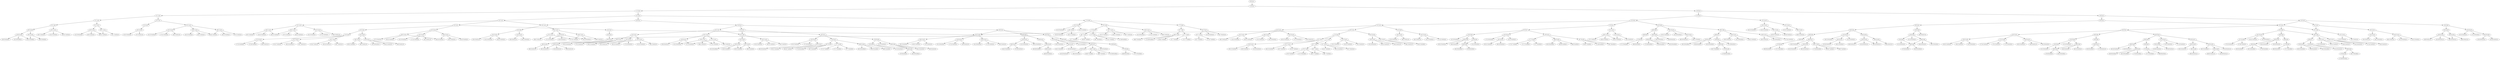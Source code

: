 strict digraph sapling0 {
overlap = none;
// 0:
1 [label="0 0 0 n:1"];
1 -> 35956
35956 [label="1 0 0 n:1"];
35956 -> 38799
35956 -> 36507
38799 [label="1 1 0 n:3"];
38799 -> 30983
38799 -> 30036
30983 [label="3 1 1 n:2"];
30983 -> 29135
30983 -> 28454
29135 [label="3 3 1 n:2"];
29135 -> 29208
29135 -> 28528
29208 [label="3 3 3 n:12"];
29208 -> 39366
39366 [label="15 3 3 n:12"];
39366 -> 65185
39366 -> 65184
65185 [label="15 15 3 h:(33,2)"];
65184 [label="27 3 3 h:(21,3)"];
28528 [label="5 3 1 n:11"];
28528 -> 40349
28528 -> 40348
28528 -> 40347
40349 [label="12 5 3 n:12"];
40349 -> 65216
40349 -> 65215
40349 -> 65214
65216 [label="15 12 5 h:(33,2)"];
65215 [label="17 12 3 h:(33,2)"];
65214 [label="24 5 3 h:(21,3)"];
40348 [label="14 5 1 n:11"];
40348 -> 65251
40348 -> 65250
40348 -> 65249
65251 [label="14 12 5 h:(33,2)"];
65250 [label="16 14 1 h:(33,2)"];
65249 [label="25 5 1 h:(22,3)"];
40347 [label="16 3 1 n:11"];
40347 -> 65285
40347 -> 65250
40347 -> 65284
65285 [label="16 12 3 h:(33,2)"];
65284 [label="27 3 1 h:(22,3)"];
28454 [label="5 1 1 n:4"];
28454 -> 28522
28454 -> 28521
28522 [label="5 5 1 n:8"];
28522 -> 42810
28522 -> 42809
42810 [label="9 5 5 n:10"];
42810 -> 61476
42810 -> 61475
61476 [label="15 9 5 n:10"];
61476 -> 67887
61476 -> 67886
61476 -> 67885
67887 [label="15 15 9 h:(30,2)"];
67886 [label="19 15 5 h:(30,2)"];
67885 [label="25 9 5 h:(20,3)"];
61475 [label="19 5 5 n:10"];
61475 -> 67886
61475 -> 67912
67912 [label="29 5 5 h:(20,3)"];
42809 [label="13 5 1 n:11"];
42809 -> 61524
42809 -> 61523
42809 -> 61522
61524 [label="13 12 5 h:(33,2)"];
61523 [label="16 13 1 h:(33,2)"];
61522 [label="24 5 1 h:(22,3)"];
28521 [label="9 1 1 n:11"];
28521 -> 42909
28521 -> 42908
42909 [label="12 9 1 n:11"];
42909 -> 65314
42909 -> 65313
42909 -> 65312
65314 [label="12 12 9 h:(33,2)"];
65313 [label="20 12 1 h:(33,2)"];
65312 [label="23 9 1 h:(22,3)"];
42908 [label="20 1 1 n:11"];
42908 -> 65313
42908 -> 65342
65342 [label="31 1 1 h:(22,3)"];
30036 [label="4 1 0 n:3"];
30036 -> 27718
30036 -> 27717
30036 -> 27459
27718 [label="4 3 1 n:1"];
27718 -> 48592
27718 -> 48231
27718 -> 47221
48592 [label="4 3 2 n:1"];
48592 -> 48923
48592 -> 48447
48592 -> 48076
48923 [label="4 3 3 n:4"];
48923 -> 48993
48923 -> 48992
48993 [label="7 4 3 n:10"];
48993 -> 61590
48993 -> 61589
48993 -> 61588
61590 [label="13 7 4 n:11"];
61590 -> 65371
61590 -> 65370
61590 -> 65369
65371 [label="15 13 7 h:(32,2)"];
65370 [label="18 13 4 h:(32,2)"];
65369 [label="24 7 4 h:(21,3)"];
61589 [label="14 7 3 n:12"];
61589 -> 65399
61589 -> 65398
61589 -> 65397
65399 [label="15 14 7 h:(31,2)"];
65398 [label="19 14 3 h:(31,2)"];
65397 [label="26 7 3 h:(21,3)"];
61588 [label="17 4 3 n:12"];
61588 -> 65427
61588 -> 65426
61588 -> 65425
65427 [label="17 15 4 h:(30,2)"];
65426 [label="17 16 3 h:(29,2)"];
65425 [label="29 4 3 h:(21,3)"];
48992 [label="8 3 3 n:10"];
48992 -> 62071
48992 -> 62070
62071 [label="13 8 3 n:11"];
62071 -> 65456
62071 -> 65455
62071 -> 65454
65456 [label="14 13 8 h:(32,2)"];
65455 [label="19 13 3 h:(32,2)"];
65454 [label="24 8 3 h:(21,3)"];
62070 [label="18 3 3 n:12"];
62070 -> 65480
62070 -> 65479
65480 [label="18 15 3 h:(30,2)"];
65479 [label="30 3 3 h:(21,3)"];
48447 [label="4 4 2 n:2"];
48447 -> 47165
48447 -> 46181
47165 [label="4 4 4 n:4"];
47165 -> 47216
47216 [label="8 4 4 n:10"];
47216 -> 62331
47216 -> 62330
62331 [label="14 8 4 n:10"];
62331 -> 67945
62331 -> 67944
62331 -> 67943
67945 [label="14 14 8 h:(31,2)"];
67944 [label="18 14 4 h:(31,2)"];
67943 [label="24 8 4 h:(21,3)"];
62330 [label="18 4 4 n:10"];
62330 -> 67944
62330 -> 67974
67974 [label="28 4 4 h:(21,3)"];
46181 [label="6 4 2 n:10"];
46181 -> 46247
46181 -> 46246
46181 -> 46245
46247 [label="12 6 4 n:11"];
46247 -> 65509
46247 -> 65508
46247 -> 65507
65509 [label="15 12 6 h:(33,2)"];
65508 [label="17 12 4 h:(33,2)"];
65507 [label="23 6 4 h:(22,3)"];
46246 [label="14 6 2 n:11"];
46246 -> 65541
46246 -> 65540
46246 -> 65539
65541 [label="14 13 6 h:(33,2)"];
65540 [label="17 14 2 h:(33,2)"];
65539 [label="25 6 2 h:(22,3)"];
46245 [label="16 4 2 n:11"];
46245 -> 65573
46245 -> 65572
46245 -> 65571
65573 [label="16 13 4 h:(33,2)"];
65572 [label="16 15 2 h:(33,2)"];
65571 [label="27 4 2 h:(22,3)"];
48076 [label="5 3 2 n:11"];
48076 -> 48144
48076 -> 48143
48076 -> 48142
48144 [label="13 5 3 n:12"];
48144 -> 65607
48144 -> 65606
48144 -> 65605
65607 [label="15 13 5 h:(33,2)"];
65606 [label="17 13 3 h:(33,2)"];
65605 [label="25 5 3 h:(21,3)"];
48143 [label="14 5 2 n:11"];
48143 -> 65642
48143 -> 65641
48143 -> 65640
65642 [label="14 13 5 h:(33,2)"];
65641 [label="16 14 2 h:(33,2)"];
65640 [label="25 5 2 h:(22,3)"];
48142 [label="16 3 2 n:11"];
48142 -> 65676
48142 -> 65641
48142 -> 65675
65676 [label="16 13 3 h:(33,2)"];
65675 [label="27 3 2 h:(22,3)"];
48231 [label="4 4 1 n:2"];
48231 -> 47091
48231 -> 46027
47091 [label="4 4 3 n:9"];
47091 -> 47152
47091 -> 47151
47152 [label="12 4 4 n:12"];
47152 -> 65704
47152 -> 65703
65704 [label="16 12 4 h:(33,2)"];
65703 [label="24 4 4 h:(21,3)"];
47151 [label="13 4 3 n:12"];
47151 -> 65741
47151 -> 65740
47151 -> 65739
65741 [label="15 13 4 h:(33,2)"];
65740 [label="16 13 3 h:(33,2)"];
65739 [label="25 4 3 h:(21,3)"];
46027 [label="6 4 1 n:11"];
46027 -> 46089
46027 -> 46088
46027 -> 46087
46089 [label="12 6 4 n:11"];
46089 -> 65770
46089 -> 65769
46089 -> 65768
65770 [label="15 12 6 h:(33,2)"];
65769 [label="17 12 4 h:(33,2)"];
65768 [label="23 6 4 h:(22,3)"];
46088 [label="15 6 1 n:11"];
46088 -> 65770
46088 -> 65798
46088 -> 65797
65798 [label="17 15 1 h:(33,2)"];
65797 [label="26 6 1 h:(22,3)"];
46087 [label="17 4 1 n:11"];
46087 -> 65769
46087 -> 65798
46087 -> 65825
65825 [label="28 4 1 h:(22,3)"];
47221 [label="5 3 1 n:11"];
47221 -> 47289
47221 -> 47288
47221 -> 47287
47289 [label="12 5 3 n:12"];
47289 -> 65856
47289 -> 65855
47289 -> 65854
65856 [label="15 12 5 h:(33,2)"];
65855 [label="17 12 3 h:(33,2)"];
65854 [label="24 5 3 h:(21,3)"];
47288 [label="14 5 1 n:11"];
47288 -> 65891
47288 -> 65890
47288 -> 65889
65891 [label="14 12 5 h:(33,2)"];
65890 [label="16 14 1 h:(33,2)"];
65889 [label="25 5 1 h:(22,3)"];
47287 [label="16 3 1 n:11"];
47287 -> 65925
47287 -> 65890
47287 -> 65924
65925 [label="16 12 3 h:(33,2)"];
65924 [label="27 3 1 h:(22,3)"];
27717 [label="4 4 0 n:1"];
27717 -> 48231
27717 -> 50946
50946 [label="5 4 0 n:1"];
50946 -> 47844
50946 -> 51379
50946 -> 51157
47844 [label="5 4 1 n:1"];
47844 -> 47993
47844 -> 47926
47844 -> 47683
47993 [label="5 4 2 n:11"];
47993 -> 48058
47993 -> 48057
47993 -> 48056
48058 [label="13 5 4 n:12"];
48058 -> 65956
48058 -> 65955
48058 -> 65954
65956 [label="16 13 5 h:(32,2)"];
65955 [label="17 13 4 h:(32,2)"];
65954 [label="25 5 4 h:(21,3)"];
48057 [label="15 5 2 n:11"];
48057 -> 65988
48057 -> 65987
48057 -> 65986
65988 [label="15 13 5 h:(33,2)"];
65987 [label="16 15 2 h:(33,2)"];
65986 [label="26 5 2 h:(22,3)"];
48056 [label="16 4 2 n:11"];
48056 -> 66019
48056 -> 65987
48056 -> 66018
66019 [label="16 13 4 h:(33,2)"];
66018 [label="27 4 2 h:(22,3)"];
47926 [label="5 5 1 n:8"];
47926 -> 47980
47926 -> 47979
47980 [label="9 5 5 n:10"];
47980 -> 62392
47980 -> 62391
62392 [label="15 9 5 n:10"];
62392 -> 68004
62392 -> 68003
62392 -> 68002
68004 [label="15 15 9 h:(30,2)"];
68003 [label="19 15 5 h:(30,2)"];
68002 [label="25 9 5 h:(20,3)"];
62391 [label="19 5 5 n:10"];
62391 -> 68003
62391 -> 68029
68029 [label="29 5 5 h:(20,3)"];
47979 [label="13 5 1 n:11"];
47979 -> 62440
47979 -> 62439
47979 -> 62438
62440 [label="13 12 5 h:(33,2)"];
62439 [label="16 13 1 h:(33,2)"];
62438 [label="24 5 1 h:(22,3)"];
47683 [label="6 4 1 n:11"];
47683 -> 47745
47683 -> 47744
47683 -> 47743
47745 [label="12 6 4 n:11"];
47745 -> 66048
47745 -> 66047
47745 -> 66046
66048 [label="15 12 6 h:(33,2)"];
66047 [label="17 12 4 h:(33,2)"];
66046 [label="23 6 4 h:(22,3)"];
47744 [label="15 6 1 n:11"];
47744 -> 66048
47744 -> 66076
47744 -> 66075
66076 [label="17 15 1 h:(33,2)"];
66075 [label="26 6 1 h:(22,3)"];
47743 [label="17 4 1 n:11"];
47743 -> 66047
47743 -> 66076
47743 -> 66102
66102 [label="28 4 1 h:(22,3)"];
51379 [label="5 5 0 n:1"];
51379 -> 47926
51379 -> 51305
51305 [label="6 5 0 n:7"];
51305 -> 51371
51305 -> 51370
51305 -> 51369
51371 [label="7 6 5 n:11"];
51371 -> 62499
51371 -> 62498
51371 -> 62497
62499 [label="16 7 6 n:10"];
62499 -> 68062
62499 -> 68061
62499 -> 68060
68062 [label="16 16 7 h:(29,2)"];
68061 [label="17 16 6 h:(29,2)"];
68060 [label="26 7 6 h:(20,3)"];
62498 [label="17 7 5 n:10"];
62498 -> 68092
62498 -> 68091
62498 -> 68090
68092 [label="17 15 7 h:(30,2)"];
68091 [label="17 17 5 h:(28,2)"];
68090 [label="27 7 5 h:(20,3)"];
62497 [label="18 6 5 n:10"];
62497 -> 68122
62497 -> 68121
62497 -> 68120
68122 [label="18 15 6 h:(30,2)"];
68121 [label="18 16 5 h:(29,2)"];
68120 [label="28 6 5 h:(20,3)"];
51370 [label="12 6 0 n:6"];
51370 -> 62565
51370 -> 62564
51370 -> 62563
62565 [label="12 6 6 n:6"];
62565 -> 66140
62565 -> 66139
66140 [label="12 12 6 h:(33,2)"];
66139 [label="18 6 6 n:9"];
66139 -> 68153
66139 -> 68152
68153 [label="18 15 6 h:(30,2)"];
68152 [label="27 6 6 h:(20,3)"];
62564 [label="12 12 0 h:(33,2)"];
62563 [label="18 6 0 n:6"];
62563 -> 66139
62563 -> 66178
62563 -> 66177
66178 [label="18 12 0 h:(33,2)"];
66177 [label="24 6 0 h:(23,3)"];
51369 [label="13 5 0 n:12"];
51369 -> 62597
51369 -> 62596
51369 -> 62595
62597 [label="13 12 5 h:(33,2)"];
62596 [label="17 13 0 h:(33,2)"];
62595 [label="25 5 0 n:21"];
62595 -> 68174
62595 -> 68173
68174 [label="25 21 5 h:(24,2)"];
68173 [label="26 25 0 h:(23,2)"];
51157 [label="6 4 0 n:2"];
51157 -> 46181
51157 -> 50761
51157 -> 50543
50761 [label="6 6 0 n:6"];
50761 -> 50815
50761 -> 50814
50815 [label="6 6 6 n:12"];
50815 -> 62645
62645 [label="18 6 6 n:10"];
62645 -> 68202
62645 -> 68201
68202 [label="18 16 6 h:(29,2)"];
68201 [label="28 6 6 n:19"];
68201 -> 69677
69677 [label="28 25 6 h:(20,2)"];
50814 [label="12 6 0 n:12"];
50814 -> 62690
50814 -> 62689
50814 -> 62688
62690 [label="12 12 6 h:(33,2)"];
62689 [label="18 12 0 h:(33,2)"];
62688 [label="24 6 0 n:21"];
62688 -> 68223
62688 -> 68222
68223 [label="24 21 6 h:(24,2)"];
68222 [label="27 24 0 h:(23,2)"];
50543 [label="8 4 0 n:4"];
50543 -> 47216
50543 -> 50611
50543 -> 50610
50611 [label="8 8 0 n:8"];
50611 -> 62749
50611 -> 62748
62749 [label="8 8 8 n:9"];
62749 -> 66217
66217 [label="17 8 8 n:9"];
66217 -> 69373
66217 -> 69372
69373 [label="17 17 8 h:(28,2)"];
69372 [label="26 8 8 h:(19,3)"];
62748 [label="16 8 0 n:7"];
62748 -> 66255
62748 -> 66254
62748 -> 66253
66255 [label="16 8 7 n:10"];
66255 -> 68253
66255 -> 68252
66255 -> 68251
68253 [label="17 16 8 h:(29,2)"];
68252 [label="18 16 7 h:(29,2)"];
68251 [label="26 8 7 h:(19,3)"];
66254 [label="16 15 0 h:(33,2)"];
66253 [label="23 8 0 n:22"];
66253 -> 68269
66253 -> 68268
68269 [label="23 22 8 h:(23,2)"];
68268 [label="30 23 0 h:(23,2)"];
50610 [label="12 4 0 n:12"];
50610 -> 62799
50610 -> 62798
50610 -> 62797
62799 [label="12 12 4 h:(33,2)"];
62798 [label="16 12 0 h:(33,2)"];
62797 [label="24 4 0 n:21"];
62797 -> 68294
62797 -> 68293
68294 [label="24 21 4 h:(24,2)"];
68293 [label="25 24 0 h:(23,2)"];
27459 [label="7 1 0 n:6"];
27459 -> 51517
27459 -> 51516
27459 -> 51515
51517 [label="7 6 1 n:6"];
51517 -> 62889
51517 -> 62888
51517 -> 62887
62889 [label="7 7 6 n:10"];
62889 -> 66307
62889 -> 66306
66307 [label="16 7 7 n:11"];
66307 -> 68321
66307 -> 68320
68321 [label="18 16 7 h:(29,2)"];
68320 [label="27 7 7 h:(19,3)"];
66306 [label="17 7 6 n:9"];
66306 -> 68355
66306 -> 68354
66306 -> 68353
68355 [label="17 15 7 h:(30,2)"];
68354 [label="17 16 6 h:(29,2)"];
68353 [label="26 7 6 h:(20,3)"];
62888 [label="12 7 1 n:11"];
62888 -> 66356
62888 -> 66355
62888 -> 66354
66356 [label="12 12 7 h:(33,2)"];
66355 [label="18 12 1 h:(33,2)"];
66354 [label="23 7 1 h:(22,3)"];
62887 [label="13 6 1 n:11"];
62887 -> 66391
62887 -> 66390
62887 -> 66389
66391 [label="13 12 6 h:(33,2)"];
66390 [label="17 13 1 h:(33,2)"];
66389 [label="24 6 1 h:(22,3)"];
51516 [label="7 7 0 n:8"];
51516 -> 62935
51516 -> 62934
62935 [label="8 7 7 n:9"];
62935 -> 66440
62935 -> 66439
66440 [label="16 8 7 n:10"];
66440 -> 68385
66440 -> 68384
66440 -> 68383
68385 [label="17 16 8 h:(29,2)"];
68384 [label="18 16 7 h:(29,2)"];
68383 [label="26 8 7 h:(19,3)"];
66439 [label="17 7 7 n:10"];
66439 -> 68413
66439 -> 68412
68413 [label="17 17 7 h:(28,2)"];
68412 [label="27 7 7 h:(19,3)"];
62934 [label="15 7 0 n:7"];
62934 -> 66445
62934 -> 66483
62934 -> 66482
66445 [label="15 7 7 n:10"];
66445 -> 68441
66445 -> 68440
68441 [label="17 15 7 h:(30,2)"];
68440 [label="25 7 7 h:(20,3)"];
66483 [label="15 14 0 h:(33,2)"];
66482 [label="22 7 0 h:(23,3)"];
51515 [label="13 1 0 n:12"];
51515 -> 63099
51515 -> 63098
51515 -> 63097
63099 [label="13 12 1 h:(33,2)"];
63098 [label="13 13 0 h:(33,2)"];
63097 [label="25 1 0 n:21"];
63097 -> 68470
63097 -> 68469
68470 [label="25 21 1 h:(24,2)"];
68469 [label="25 22 0 h:(23,2)"];
36507 [label="2 0 0 n:2"];
36507 -> 35661
36507 -> 33863
35661 [label="2 2 0 n:3"];
35661 -> 29308
35661 -> 28365
29308 [label="3 2 2 n:12"];
29308 -> 29364
29308 -> 29363
29364 [label="14 3 2 n:11"];
29364 -> 63462
29364 -> 63461
29364 -> 63460
63462 [label="14 13 3 h:(33,2)"];
63461 [label="14 14 2 h:(33,2)"];
63460 [label="25 3 2 n:21"];
63460 -> 68495
63460 -> 68494
68495 [label="25 23 3 h:(22,2)"];
68494 [label="25 24 2 h:(22,2)"];
29363 [label="15 2 2 n:11"];
29363 -> 63500
29363 -> 63499
63500 [label="15 13 2 h:(33,2)"];
63499 [label="26 2 2 n:21"];
63499 -> 68514
68514 [label="26 23 2 h:(22,2)"];
28365 [label="5 2 0 n:3"];
28365 -> 28447
28365 -> 28446
28365 -> 28445
28447 [label="5 3 2 n:1"];
28447 -> 47021
28447 -> 46777
28447 -> 46258
47021 [label="5 3 3 n:9"];
47021 -> 47080
47021 -> 47079
47080 [label="12 5 3 n:12"];
47080 -> 66518
47080 -> 66517
47080 -> 66516
66518 [label="15 12 5 h:(33,2)"];
66517 [label="17 12 3 h:(33,2)"];
66516 [label="24 5 3 h:(21,3)"];
47079 [label="14 3 3 n:12"];
47079 -> 66550
47079 -> 66549
66550 [label="15 14 3 h:(33,2)"];
66549 [label="26 3 3 h:(21,3)"];
46777 [label="5 4 2 n:11"];
46777 -> 46842
46777 -> 46841
46777 -> 46840
46842 [label="13 5 4 n:12"];
46842 -> 66581
46842 -> 66580
46842 -> 66579
66581 [label="16 13 5 h:(32,2)"];
66580 [label="17 13 4 h:(32,2)"];
66579 [label="25 5 4 h:(21,3)"];
46841 [label="15 5 2 n:11"];
46841 -> 66613
46841 -> 66612
46841 -> 66611
66613 [label="15 13 5 h:(33,2)"];
66612 [label="16 15 2 h:(33,2)"];
66611 [label="26 5 2 h:(22,3)"];
46840 [label="16 4 2 n:11"];
46840 -> 66644
46840 -> 66612
46840 -> 66643
66644 [label="16 13 4 h:(33,2)"];
66643 [label="27 4 2 h:(22,3)"];
46258 [label="6 3 2 n:1"];
46258 -> 46340
46258 -> 46181
46258 -> 45945
46340 [label="6 3 3 n:10"];
46340 -> 46394
46340 -> 46393
46394 [label="13 6 3 n:12"];
46394 -> 66675
46394 -> 66674
46394 -> 66673
66675 [label="15 13 6 h:(32,2)"];
66674 [label="18 13 3 h:(32,2)"];
66673 [label="25 6 3 h:(21,3)"];
46393 [label="16 3 3 n:12"];
46393 -> 66703
46393 -> 66702
66703 [label="16 15 3 h:(30,2)"];
66702 [label="28 3 3 h:(21,3)"];
45945 [label="7 3 2 n:5"];
45945 -> 46021
45945 -> 46020
45945 -> 46019
46021 [label="7 7 3 n:5"];
46021 -> 63560
46021 -> 63559
63560 [label="8 7 7 n:10"];
63560 -> 66749
63560 -> 66748
66749 [label="17 8 7 n:10"];
66749 -> 69403
66749 -> 69402
66749 -> 69401
69403 [label="17 17 8 h:(28,2)"];
69402 [label="18 17 7 h:(28,2)"];
69401 [label="27 8 7 h:(19,3)"];
66748 [label="18 7 7 n:10"];
66748 -> 69402
66748 -> 69428
69428 [label="28 7 7 h:(19,3)"];
63559 [label="12 7 3 n:11"];
63559 -> 66795
63559 -> 66794
63559 -> 66793
66795 [label="14 12 7 h:(33,2)"];
66794 [label="18 12 3 h:(33,2)"];
66793 [label="23 7 3 h:(22,3)"];
46020 [label="8 7 2 n:5"];
46020 -> 63560
46020 -> 63626
46020 -> 63625
63626 [label="12 8 2 n:11"];
63626 -> 66824
63626 -> 66823
63626 -> 66822
66824 [label="13 12 8 h:(33,2)"];
66823 [label="19 12 2 h:(33,2)"];
66822 [label="23 8 2 h:(22,3)"];
63625 [label="13 7 2 n:11"];
63625 -> 66856
63625 -> 66855
63625 -> 66854
66856 [label="13 13 7 h:(33,2)"];
66855 [label="18 13 2 h:(33,2)"];
66854 [label="24 7 2 h:(22,3)"];
46019 [label="12 3 2 n:11"];
46019 -> 63672
46019 -> 63671
46019 -> 63670
63672 [label="13 12 3 h:(33,2)"];
63671 [label="14 12 2 h:(33,2)"];
63670 [label="23 3 2 h:(22,3)"];
28446 [label="5 5 0 n:1"];
28446 -> 46644
28446 -> 50688
46644 [label="5 5 1 n:11"];
46644 -> 46693
46644 -> 46692
46693 [label="12 5 5 n:11"];
46693 -> 66883
46693 -> 66882
66883 [label="16 12 5 h:(33,2)"];
66882 [label="23 5 5 h:(22,3)"];
46692 [label="16 5 1 n:11"];
46692 -> 66883
46692 -> 66910
46692 -> 66909
66910 [label="16 16 1 h:(33,2)"];
66909 [label="27 5 1 h:(22,3)"];
50688 [label="6 5 0 n:7"];
50688 -> 50754
50688 -> 50753
50688 -> 50752
50754 [label="7 6 5 n:11"];
50754 -> 63731
50754 -> 63730
50754 -> 63729
63731 [label="16 7 6 n:10"];
63731 -> 68547
63731 -> 68546
63731 -> 68545
68547 [label="16 16 7 h:(29,2)"];
68546 [label="17 16 6 h:(29,2)"];
68545 [label="26 7 6 h:(20,3)"];
63730 [label="17 7 5 n:10"];
63730 -> 68577
63730 -> 68576
63730 -> 68575
68577 [label="17 15 7 h:(30,2)"];
68576 [label="17 17 5 h:(28,2)"];
68575 [label="27 7 5 h:(20,3)"];
63729 [label="18 6 5 n:10"];
63729 -> 68607
63729 -> 68606
63729 -> 68605
68607 [label="18 15 6 h:(30,2)"];
68606 [label="18 16 5 h:(29,2)"];
68605 [label="28 6 5 h:(20,3)"];
50753 [label="12 6 0 n:6"];
50753 -> 63797
50753 -> 63796
50753 -> 63795
63797 [label="12 6 6 n:6"];
63797 -> 66948
63797 -> 66947
66948 [label="12 12 6 h:(33,2)"];
66947 [label="18 6 6 n:9"];
66947 -> 68638
66947 -> 68637
68638 [label="18 15 6 h:(30,2)"];
68637 [label="27 6 6 h:(20,3)"];
63796 [label="12 12 0 h:(33,2)"];
63795 [label="18 6 0 n:6"];
63795 -> 66947
63795 -> 66986
63795 -> 66985
66986 [label="18 12 0 h:(33,2)"];
66985 [label="24 6 0 h:(23,3)"];
50752 [label="13 5 0 n:12"];
50752 -> 63829
50752 -> 63828
50752 -> 63827
63829 [label="13 12 5 h:(33,2)"];
63828 [label="17 13 0 h:(33,2)"];
63827 [label="25 5 0 n:21"];
63827 -> 68659
63827 -> 68658
68659 [label="25 21 5 h:(24,2)"];
68658 [label="26 25 0 h:(23,2)"];
28445 [label="8 2 0 n:6"];
28445 -> 54675
28445 -> 54674
28445 -> 54673
54675 [label="8 6 2 n:6"];
54675 -> 63907
54675 -> 63906
54675 -> 63905
63907 [label="8 8 6 n:7"];
63907 -> 67041
63907 -> 67040
67041 [label="13 8 8 n:5"];
67041 -> 68694
67041 -> 68693
68694 [label="13 13 8 h:(32,2)"];
68693 [label="18 8 8 n:9"];
68693 -> 69457
68693 -> 69456
69457 [label="18 17 8 h:(28,2)"];
69456 [label="27 8 8 n:18"];
69456 -> 69695
69695 [label="27 26 8 h:(19,2)"];
67040 [label="15 8 6 n:10"];
67040 -> 68724
67040 -> 68723
67040 -> 68722
68724 [label="16 15 8 h:(30,2)"];
68723 [label="18 15 6 h:(30,2)"];
68722 [label="25 8 6 h:(20,3)"];
63906 [label="12 8 2 n:11"];
63906 -> 67075
63906 -> 67074
63906 -> 67073
67075 [label="13 12 8 h:(33,2)"];
67074 [label="19 12 2 h:(33,2)"];
67073 [label="23 8 2 h:(22,3)"];
63905 [label="14 6 2 n:11"];
63905 -> 67107
63905 -> 67106
63905 -> 67105
67107 [label="14 13 6 h:(33,2)"];
67106 [label="17 14 2 h:(33,2)"];
67105 [label="25 6 2 h:(22,3)"];
54674 [label="8 8 0 n:8"];
54674 -> 63949
54674 -> 63948
63949 [label="8 8 8 n:9"];
63949 -> 67144
67144 [label="17 8 8 n:9"];
67144 -> 69496
67144 -> 69495
69496 [label="17 17 8 h:(28,2)"];
69495 [label="26 8 8 h:(19,3)"];
63948 [label="16 8 0 n:6"];
63948 -> 67186
63948 -> 67185
63948 -> 67184
67186 [label="16 8 6 n:9"];
67186 -> 68758
67186 -> 68757
67186 -> 68756
68758 [label="16 15 8 h:(30,2)"];
68757 [label="17 16 6 h:(29,2)"];
68756 [label="25 8 6 h:(20,3)"];
67185 [label="16 14 0 h:(33,2)"];
67184 [label="22 8 0 h:(23,3)"];
54673 [label="14 2 0 n:12"];
54673 -> 63997
54673 -> 63996
54673 -> 63995
63997 [label="14 12 2 h:(33,2)"];
63996 [label="14 14 0 h:(33,2)"];
63995 [label="26 2 0 n:21"];
63995 -> 68783
63995 -> 68782
68783 [label="26 21 2 h:(24,2)"];
68782 [label="26 23 0 h:(23,2)"];
33863 [label="4 0 0 n:2"];
33863 -> 32650
33863 -> 32067
32650 [label="4 2 0 n:2"];
32650 -> 31991
32650 -> 31895
32650 -> 31629
31991 [label="4 2 2 n:2"];
31991 -> 56026
31991 -> 55646
56026 [label="4 4 2 n:11"];
56026 -> 56079
56026 -> 56078
56079 [label="13 4 4 n:12"];
56079 -> 67216
56079 -> 67215
67216 [label="16 13 4 h:(33,2)"];
67215 [label="25 4 4 h:(21,3)"];
56078 [label="15 4 2 n:11"];
56078 -> 67251
56078 -> 67250
56078 -> 67249
67251 [label="15 13 4 h:(33,2)"];
67250 [label="15 15 2 h:(33,2)"];
67249 [label="26 4 2 h:(22,3)"];
55646 [label="6 2 2 n:6"];
55646 -> 55710
55646 -> 55709
55710 [label="8 6 2 n:6"];
55710 -> 64079
55710 -> 64078
55710 -> 64077
64079 [label="8 8 6 n:7"];
64079 -> 67304
64079 -> 67303
67304 [label="13 8 8 n:5"];
67304 -> 68818
67304 -> 68817
68818 [label="13 13 8 h:(32,2)"];
68817 [label="18 8 8 n:9"];
68817 -> 69525
68817 -> 69524
69525 [label="18 17 8 h:(28,2)"];
69524 [label="27 8 8 n:18"];
69524 -> 69713
69713 [label="27 26 8 h:(19,2)"];
67303 [label="15 8 6 n:10"];
67303 -> 68848
67303 -> 68847
67303 -> 68846
68848 [label="16 15 8 h:(30,2)"];
68847 [label="18 15 6 h:(30,2)"];
68846 [label="25 8 6 h:(20,3)"];
64078 [label="12 8 2 n:11"];
64078 -> 67338
64078 -> 67337
64078 -> 67336
67338 [label="13 12 8 h:(33,2)"];
67337 [label="19 12 2 h:(33,2)"];
67336 [label="23 8 2 h:(22,3)"];
64077 [label="14 6 2 n:11"];
64077 -> 67370
64077 -> 67369
64077 -> 67368
67370 [label="14 13 6 h:(33,2)"];
67369 [label="17 14 2 h:(33,2)"];
67368 [label="25 6 2 h:(22,3)"];
55709 [label="12 2 2 n:11"];
55709 -> 64120
55709 -> 64119
64120 [label="13 12 2 h:(33,2)"];
64119 [label="23 2 2 h:(22,3)"];
31895 [label="4 4 0 n:8"];
31895 -> 57220
31895 -> 57219
57220 [label="8 4 4 n:10"];
57220 -> 64170
57220 -> 64169
64170 [label="14 8 4 n:10"];
64170 -> 68881
64170 -> 68880
64170 -> 68879
68881 [label="14 14 8 h:(31,2)"];
68880 [label="18 14 4 h:(31,2)"];
68879 [label="24 8 4 h:(21,3)"];
64169 [label="18 4 4 n:10"];
64169 -> 68880
64169 -> 68910
68910 [label="28 4 4 h:(21,3)"];
57219 [label="12 4 0 n:13"];
57219 -> 64211
57219 -> 64210
57219 -> 64209
64211 [label="13 12 4 h:(33,2)"];
64210 [label="17 12 0 h:(33,2)"];
64209 [label="25 4 0 n:20"];
64209 -> 68936
64209 -> 68935
68936 [label="25 20 4 h:(25,2)"];
68935 [label="25 24 0 h:(23,2)"];
31629 [label="6 2 0 n:2"];
31629 -> 55646
31629 -> 58074
31629 -> 59674
58074 [label="6 4 0 n:2"];
58074 -> 55787
58074 -> 58221
58074 -> 58146
55787 [label="6 4 2 n:11"];
55787 -> 55849
55787 -> 55848
55787 -> 55847
55849 [label="13 6 4 n:12"];
55849 -> 67398
55849 -> 67397
55849 -> 67396
67398 [label="16 13 6 h:(32,2)"];
67397 [label="18 13 4 h:(32,2)"];
67396 [label="25 6 4 h:(21,3)"];
55848 [label="15 6 2 n:10"];
55848 -> 67431
55848 -> 67430
55848 -> 67429
67431 [label="15 12 6 h:(33,2)"];
67430 [label="16 15 2 h:(33,2)"];
67429 [label="25 6 2 h:(22,3)"];
55847 [label="17 4 2 n:10"];
55847 -> 67464
55847 -> 67463
55847 -> 67462
67464 [label="17 12 4 h:(33,2)"];
67463 [label="17 14 2 h:(33,2)"];
67462 [label="27 4 2 h:(22,3)"];
58221 [label="6 6 0 n:6"];
58221 -> 58275
58221 -> 58274
58275 [label="6 6 6 n:8"];
58275 -> 64268
64268 [label="14 6 6 n:11"];
64268 -> 68963
64268 -> 68962
68963 [label="17 14 6 h:(31,2)"];
68962 [label="25 6 6 h:(20,3)"];
58274 [label="12 6 0 n:6"];
58274 -> 64272
58274 -> 64322
58274 -> 64321
64272 [label="12 6 6 n:6"];
64272 -> 67502
64272 -> 67501
67502 [label="12 12 6 h:(33,2)"];
67501 [label="18 6 6 n:9"];
67501 -> 68994
67501 -> 68993
68994 [label="18 15 6 h:(30,2)"];
68993 [label="27 6 6 h:(20,3)"];
64322 [label="12 12 0 h:(33,2)"];
64321 [label="18 6 0 n:6"];
64321 -> 67501
64321 -> 67540
64321 -> 67539
67540 [label="18 12 0 h:(33,2)"];
67539 [label="24 6 0 h:(23,3)"];
58146 [label="8 4 0 n:4"];
58146 -> 56146
58146 -> 58214
58146 -> 58213
56146 [label="8 4 4 n:11"];
56146 -> 64371
56146 -> 64370
64371 [label="15 8 4 n:10"];
64371 -> 69024
64371 -> 69023
64371 -> 69022
69024 [label="15 14 8 h:(31,2)"];
69023 [label="18 15 4 h:(30,2)"];
69022 [label="25 8 4 n:20"];
69022 -> 69551
69022 -> 69550
69551 [label="25 24 8 h:(21,2)"];
69550 [label="28 25 4 h:(21,2)"];
64370 [label="19 4 4 n:10"];
64370 -> 69055
64370 -> 69054
69055 [label="19 14 4 h:(31,2)"];
69054 [label="29 4 4 n:20"];
69054 -> 69567
69567 [label="29 24 4 h:(21,2)"];
58214 [label="8 8 0 n:8"];
58214 -> 64430
58214 -> 64429
64430 [label="8 8 8 n:9"];
64430 -> 67579
67579 [label="17 8 8 n:9"];
67579 -> 69598
67579 -> 69597
69598 [label="17 17 8 h:(28,2)"];
69597 [label="26 8 8 h:(19,3)"];
64429 [label="16 8 0 n:6"];
64429 -> 67621
64429 -> 67620
64429 -> 67619
67621 [label="16 8 6 n:9"];
67621 -> 69092
67621 -> 69091
67621 -> 69090
69092 [label="16 15 8 h:(30,2)"];
69091 [label="17 16 6 h:(29,2)"];
69090 [label="25 8 6 h:(20,3)"];
67620 [label="16 14 0 h:(33,2)"];
67619 [label="22 8 0 h:(23,3)"];
58213 [label="12 4 0 n:13"];
58213 -> 64476
58213 -> 64475
58213 -> 64474
64476 [label="13 12 4 h:(33,2)"];
64475 [label="17 12 0 h:(33,2)"];
64474 [label="25 4 0 n:20"];
64474 -> 69118
64474 -> 69117
69118 [label="25 20 4 h:(25,2)"];
69117 [label="25 24 0 h:(23,2)"];
59674 [label="8 2 0 n:6"];
59674 -> 55710
59674 -> 59740
59674 -> 59739
59740 [label="8 8 0 n:8"];
59740 -> 64545
59740 -> 64544
64545 [label="8 8 8 n:9"];
64545 -> 67658
67658 [label="17 8 8 n:9"];
67658 -> 69629
67658 -> 69628
69629 [label="17 17 8 h:(28,2)"];
69628 [label="26 8 8 h:(19,3)"];
64544 [label="16 8 0 n:6"];
64544 -> 67700
64544 -> 67699
64544 -> 67698
67700 [label="16 8 6 n:9"];
67700 -> 69152
67700 -> 69151
67700 -> 69150
69152 [label="16 15 8 h:(30,2)"];
69151 [label="17 16 6 h:(29,2)"];
69150 [label="25 8 6 h:(20,3)"];
67699 [label="16 14 0 h:(33,2)"];
67698 [label="22 8 0 h:(23,3)"];
59739 [label="14 2 0 n:13"];
59739 -> 64589
59739 -> 64588
59739 -> 64587
64589 [label="14 13 2 h:(33,2)"];
64588 [label="15 14 0 h:(33,2)"];
64587 [label="27 2 0 n:20"];
64587 -> 69178
64587 -> 69177
69178 [label="27 20 2 h:(25,2)"];
69177 [label="27 22 0 h:(23,2)"];
32067 [label="6 0 0 n:2"];
32067 -> 31629
32067 -> 31537
31537 [label="8 0 0 n:4"];
31537 -> 57367
31537 -> 60878
57367 [label="8 4 0 n:4"];
57367 -> 57436
57367 -> 57435
57367 -> 57434
57436 [label="8 4 4 n:10"];
57436 -> 64661
57436 -> 64660
64661 [label="14 8 4 n:10"];
64661 -> 69211
64661 -> 69210
64661 -> 69209
69211 [label="14 14 8 h:(31,2)"];
69210 [label="18 14 4 h:(31,2)"];
69209 [label="24 8 4 h:(21,3)"];
64660 [label="18 4 4 n:10"];
64660 -> 69210
64660 -> 69240
69240 [label="28 4 4 h:(21,3)"];
57435 [label="8 8 0 n:8"];
57435 -> 64717
57435 -> 64716
64717 [label="8 8 8 n:9"];
64717 -> 67737
67737 [label="17 8 8 n:9"];
67737 -> 69660
67737 -> 69659
69660 [label="17 17 8 h:(28,2)"];
69659 [label="26 8 8 h:(19,3)"];
64716 [label="16 8 0 n:7"];
64716 -> 67775
64716 -> 67774
64716 -> 67773
67775 [label="16 8 7 n:10"];
67775 -> 69270
67775 -> 69269
67775 -> 69268
69270 [label="17 16 8 h:(29,2)"];
69269 [label="18 16 7 h:(29,2)"];
69268 [label="26 8 7 h:(19,3)"];
67774 [label="16 15 0 h:(33,2)"];
67773 [label="23 8 0 n:22"];
67773 -> 69286
67773 -> 69285
69286 [label="23 22 8 h:(23,2)"];
69285 [label="30 23 0 h:(23,2)"];
57434 [label="12 4 0 n:12"];
57434 -> 64767
57434 -> 64766
57434 -> 64765
64767 [label="12 12 4 h:(33,2)"];
64766 [label="16 12 0 h:(33,2)"];
64765 [label="24 4 0 n:21"];
64765 -> 69311
64765 -> 69310
69311 [label="24 21 4 h:(24,2)"];
69310 [label="25 24 0 h:(23,2)"];
60878 [label="12 0 0 n:6"];
60878 -> 60931
60878 -> 60930
60931 [label="12 6 0 n:6"];
60931 -> 65153
60931 -> 65152
60931 -> 65151
65153 [label="12 6 6 n:6"];
65153 -> 67817
65153 -> 67816
67817 [label="12 12 6 h:(33,2)"];
67816 [label="18 6 6 n:9"];
67816 -> 69342
67816 -> 69341
69342 [label="18 15 6 h:(30,2)"];
69341 [label="27 6 6 h:(20,3)"];
65152 [label="12 12 0 h:(33,2)"];
65151 [label="18 6 0 n:6"];
65151 -> 67816
65151 -> 67855
65151 -> 67854
67855 [label="18 12 0 h:(33,2)"];
67854 [label="24 6 0 h:(23,3)"];
60930 [label="18 0 0 h:(27,3)"];
}
